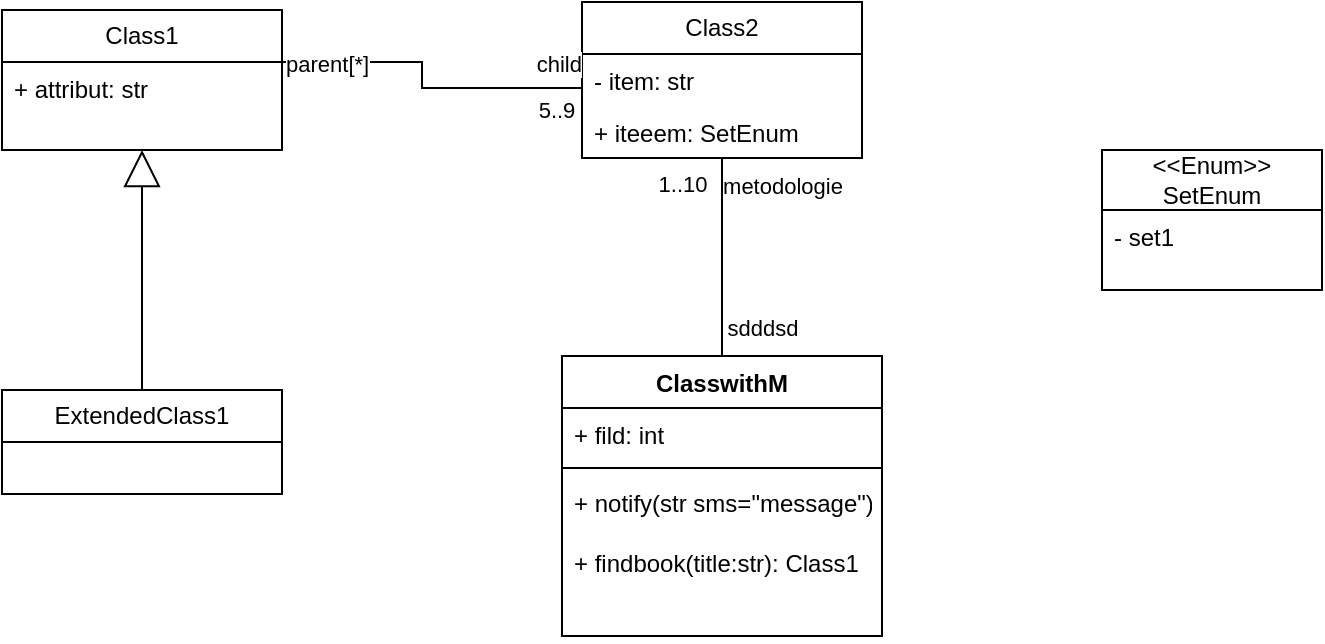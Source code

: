 <mxfile>
    <diagram name="Page-1" id="5kq6qzsr6piIOPFzKDRj">
        <mxGraphModel dx="891" dy="383" grid="1" gridSize="10" guides="1" tooltips="1" connect="1" arrows="1" fold="1" page="1" pageScale="1" pageWidth="850" pageHeight="1100" math="0" shadow="0">
            <root>
                <mxCell id="0"/>
                <mxCell id="1" parent="0"/>
                <mxCell id="pWD9y1xGkp6Y5Sj-Ej4G-3" value="Class1" style="swimlane;fontStyle=0;childLayout=stackLayout;horizontal=1;startSize=26;fillColor=none;horizontalStack=0;resizeParent=1;resizeParentMax=0;resizeLast=0;collapsible=1;marginBottom=0;whiteSpace=wrap;html=1;" parent="1" vertex="1">
                    <mxGeometry x="20" y="30" width="140" height="70" as="geometry"/>
                </mxCell>
                <mxCell id="4" value="+ attribut: str" style="text;strokeColor=none;fillColor=none;align=left;verticalAlign=top;spacingLeft=4;spacingRight=4;overflow=hidden;rotatable=0;points=[[0,0.5],[1,0.5]];portConstraint=eastwest;" parent="pWD9y1xGkp6Y5Sj-Ej4G-3" vertex="1">
                    <mxGeometry y="26" width="140" height="44" as="geometry"/>
                </mxCell>
                <mxCell id="KTIFXc1jiv-__7u0APcr-1" value="Class2" style="swimlane;fontStyle=0;childLayout=stackLayout;horizontal=1;startSize=26;fillColor=none;horizontalStack=0;resizeParent=1;resizeParentMax=0;resizeLast=0;collapsible=1;marginBottom=0;whiteSpace=wrap;html=1;" parent="1" vertex="1">
                    <mxGeometry x="310" y="26" width="140" height="78" as="geometry"/>
                </mxCell>
                <mxCell id="7" value="- item: str" style="text;strokeColor=none;fillColor=none;align=left;verticalAlign=top;spacingLeft=4;spacingRight=4;overflow=hidden;rotatable=0;points=[[0,0.5],[1,0.5]];portConstraint=eastwest;" parent="KTIFXc1jiv-__7u0APcr-1" vertex="1">
                    <mxGeometry y="26" width="140" height="26" as="geometry"/>
                </mxCell>
                <mxCell id="6" value="+ iteeem: SetEnum" style="text;strokeColor=none;fillColor=none;align=left;verticalAlign=top;spacingLeft=4;spacingRight=4;overflow=hidden;rotatable=0;points=[[0,0.5],[1,0.5]];portConstraint=eastwest;" parent="KTIFXc1jiv-__7u0APcr-1" vertex="1">
                    <mxGeometry y="52" width="140" height="26" as="geometry"/>
                </mxCell>
                <mxCell id="tdBULYD_MiiEJaObMa5w-11" value="" style="endArrow=none;html=1;edgeStyle=orthogonalEdgeStyle;rounded=0;entryX=0;entryY=0.5;entryDx=0;entryDy=0;exitX=1;exitY=0.5;exitDx=0;exitDy=0;" parent="1" source="pWD9y1xGkp6Y5Sj-Ej4G-3" target="KTIFXc1jiv-__7u0APcr-1" edge="1">
                    <mxGeometry relative="1" as="geometry">
                        <mxPoint x="560" y="270" as="sourcePoint"/>
                        <mxPoint x="720" y="270" as="targetPoint"/>
                        <Array as="points">
                            <mxPoint x="230" y="56"/>
                            <mxPoint x="230" y="69"/>
                        </Array>
                    </mxGeometry>
                </mxCell>
                <mxCell id="tdBULYD_MiiEJaObMa5w-12" value="parent[*]" style="edgeLabel;resizable=0;html=1;align=left;verticalAlign=bottom;" parent="tdBULYD_MiiEJaObMa5w-11" connectable="0" vertex="1">
                    <mxGeometry x="-1" relative="1" as="geometry"/>
                </mxCell>
                <mxCell id="tdBULYD_MiiEJaObMa5w-13" value="child" style="edgeLabel;resizable=0;html=1;align=right;verticalAlign=bottom;" parent="tdBULYD_MiiEJaObMa5w-11" connectable="0" vertex="1">
                    <mxGeometry x="1" relative="1" as="geometry"/>
                </mxCell>
                <mxCell id="8" value="5..9" style="edgeLabel;html=1;align=center;verticalAlign=middle;resizable=0;points=[];" parent="tdBULYD_MiiEJaObMa5w-11" vertex="1" connectable="0">
                    <mxGeometry x="0.804" y="1" relative="1" as="geometry">
                        <mxPoint y="12" as="offset"/>
                    </mxGeometry>
                </mxCell>
                <mxCell id="8szr33BgHz_Jr8INxtCK-1" value="&amp;lt;&amp;lt;Enum&amp;gt;&amp;gt;&lt;br&gt;SetEnum" style="swimlane;fontStyle=0;childLayout=stackLayout;horizontal=1;startSize=30;fillColor=none;horizontalStack=0;resizeParent=1;resizeParentMax=0;resizeLast=0;collapsible=1;marginBottom=0;whiteSpace=wrap;html=1;" parent="1" vertex="1">
                    <mxGeometry x="570" y="100" width="110" height="70" as="geometry"/>
                </mxCell>
                <mxCell id="8szr33BgHz_Jr8INxtCK-2" value="- set1" style="text;strokeColor=none;fillColor=none;align=left;verticalAlign=top;spacingLeft=4;spacingRight=4;overflow=hidden;rotatable=0;points=[[0,0.5],[1,0.5]];portConstraint=eastwest;whiteSpace=wrap;html=1;" parent="8szr33BgHz_Jr8INxtCK-1" vertex="1">
                    <mxGeometry y="30" width="110" height="40" as="geometry"/>
                </mxCell>
                <mxCell id="8szr33BgHz_Jr8INxtCK-5" value="" style="endArrow=block;endSize=16;endFill=0;html=1;rounded=0;" parent="1" source="8szr33BgHz_Jr8INxtCK-6" target="pWD9y1xGkp6Y5Sj-Ej4G-3" edge="1">
                    <mxGeometry width="160" relative="1" as="geometry">
                        <mxPoint x="60" y="200" as="sourcePoint"/>
                        <mxPoint x="190" y="200" as="targetPoint"/>
                    </mxGeometry>
                </mxCell>
                <mxCell id="8szr33BgHz_Jr8INxtCK-6" value="ExtendedClass1" style="swimlane;fontStyle=0;childLayout=stackLayout;horizontal=1;startSize=26;fillColor=none;horizontalStack=0;resizeParent=1;resizeParentMax=0;resizeLast=0;collapsible=1;marginBottom=0;whiteSpace=wrap;html=1;" parent="1" vertex="1">
                    <mxGeometry x="20" y="220" width="140" height="52" as="geometry"/>
                </mxCell>
                <mxCell id="15" style="edgeStyle=none;html=1;exitX=0.5;exitY=0;exitDx=0;exitDy=0;endArrow=none;endFill=0;" parent="1" source="11" target="KTIFXc1jiv-__7u0APcr-1" edge="1">
                    <mxGeometry relative="1" as="geometry"/>
                </mxCell>
                <mxCell id="16" value="metodologie" style="edgeLabel;html=1;align=center;verticalAlign=middle;resizable=0;points=[];" parent="15" vertex="1" connectable="0">
                    <mxGeometry x="0.749" y="-3" relative="1" as="geometry">
                        <mxPoint x="27" y="1" as="offset"/>
                    </mxGeometry>
                </mxCell>
                <mxCell id="17" value="1..10" style="edgeLabel;html=1;align=center;verticalAlign=middle;resizable=0;points=[];" parent="15" vertex="1" connectable="0">
                    <mxGeometry x="0.771" y="1" relative="1" as="geometry">
                        <mxPoint x="-19" y="1" as="offset"/>
                    </mxGeometry>
                </mxCell>
                <mxCell id="18" value="sdddsd" style="edgeLabel;html=1;align=center;verticalAlign=middle;resizable=0;points=[];" parent="15" vertex="1" connectable="0">
                    <mxGeometry x="-0.368" y="2" relative="1" as="geometry">
                        <mxPoint x="22" y="17" as="offset"/>
                    </mxGeometry>
                </mxCell>
                <mxCell id="11" value="ClasswithM" style="swimlane;fontStyle=1;align=center;verticalAlign=top;childLayout=stackLayout;horizontal=1;startSize=26;horizontalStack=0;resizeParent=1;resizeParentMax=0;resizeLast=0;collapsible=1;marginBottom=0;" parent="1" vertex="1">
                    <mxGeometry x="300" y="203" width="160" height="140" as="geometry"/>
                </mxCell>
                <mxCell id="12" value="+ fild: int" style="text;strokeColor=none;fillColor=none;align=left;verticalAlign=top;spacingLeft=4;spacingRight=4;overflow=hidden;rotatable=0;points=[[0,0.5],[1,0.5]];portConstraint=eastwest;" parent="11" vertex="1">
                    <mxGeometry y="26" width="160" height="26" as="geometry"/>
                </mxCell>
                <mxCell id="13" value="" style="line;strokeWidth=1;fillColor=none;align=left;verticalAlign=middle;spacingTop=-1;spacingLeft=3;spacingRight=3;rotatable=0;labelPosition=right;points=[];portConstraint=eastwest;strokeColor=inherit;" parent="11" vertex="1">
                    <mxGeometry y="52" width="160" height="8" as="geometry"/>
                </mxCell>
                <mxCell id="19" value="+ notify(str sms=&quot;message&quot;)" style="text;strokeColor=none;fillColor=none;align=left;verticalAlign=top;spacingLeft=4;spacingRight=4;overflow=hidden;rotatable=0;points=[[0,0.5],[1,0.5]];portConstraint=eastwest;" parent="11" vertex="1">
                    <mxGeometry y="60" width="160" height="30" as="geometry"/>
                </mxCell>
                <mxCell id="14" value="+ findbook(title:str): Class1" style="text;strokeColor=none;fillColor=none;align=left;verticalAlign=top;spacingLeft=4;spacingRight=4;overflow=hidden;rotatable=0;points=[[0,0.5],[1,0.5]];portConstraint=eastwest;" parent="11" vertex="1">
                    <mxGeometry y="90" width="160" height="50" as="geometry"/>
                </mxCell>
            </root>
        </mxGraphModel>
    </diagram>
</mxfile>